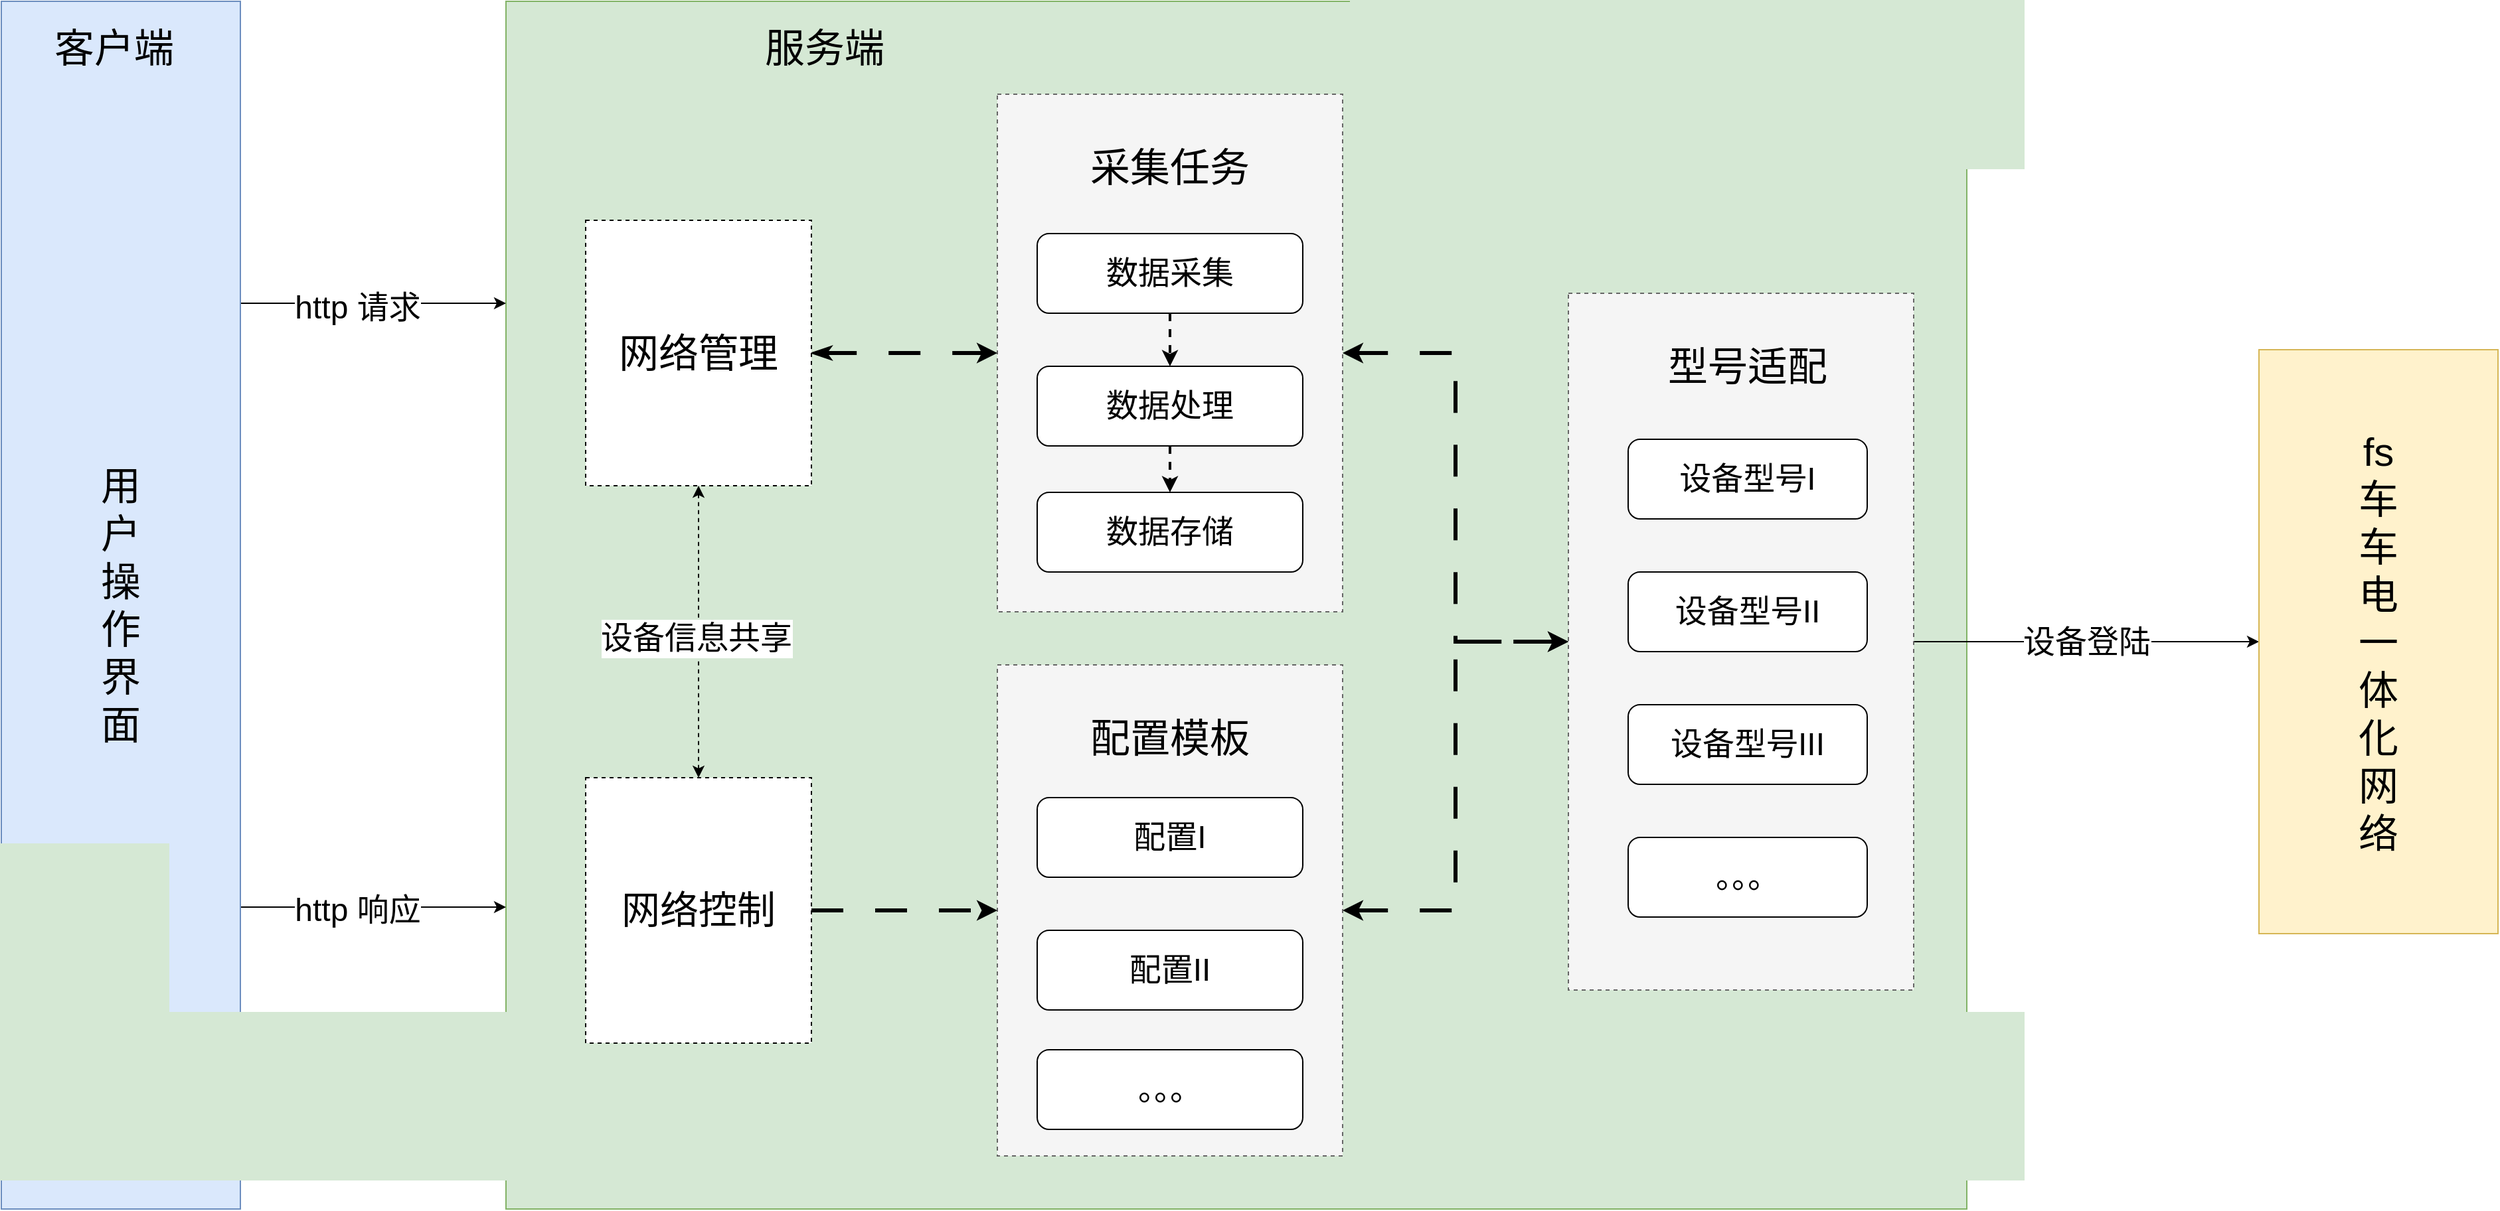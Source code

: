 <mxfile version="24.7.6">
  <diagram name="第 1 页" id="Sc8AZfU7z5k_QVntz5r8">
    <mxGraphModel dx="3457" dy="1900" grid="1" gridSize="10" guides="1" tooltips="1" connect="1" arrows="1" fold="1" page="1" pageScale="1" pageWidth="3300" pageHeight="2339" math="0" shadow="0">
      <root>
        <mxCell id="0" />
        <mxCell id="1" parent="0" />
        <mxCell id="0-Oj3ZAZoXtaCAc17YSH-42" value="" style="rounded=0;whiteSpace=wrap;html=1;fillColor=#d5e8d4;strokeColor=#82b366;" vertex="1" parent="1">
          <mxGeometry x="1410" y="640" width="1100" height="910" as="geometry" />
        </mxCell>
        <mxCell id="0-Oj3ZAZoXtaCAc17YSH-38" style="edgeStyle=orthogonalEdgeStyle;rounded=0;orthogonalLoop=1;jettySize=auto;html=1;entryX=0;entryY=0.5;entryDx=0;entryDy=0;startArrow=classic;startFill=1;strokeWidth=3;dashed=1;dashPattern=8 8;" edge="1" parent="1" source="0-Oj3ZAZoXtaCAc17YSH-33" target="0-Oj3ZAZoXtaCAc17YSH-27">
          <mxGeometry relative="1" as="geometry" />
        </mxCell>
        <mxCell id="0-Oj3ZAZoXtaCAc17YSH-33" value="" style="rounded=0;whiteSpace=wrap;html=1;dashed=1;fillColor=#f5f5f5;fontColor=#333333;strokeColor=#666666;" vertex="1" parent="1">
          <mxGeometry x="1780" y="1140" width="260" height="370" as="geometry" />
        </mxCell>
        <mxCell id="0-Oj3ZAZoXtaCAc17YSH-37" style="edgeStyle=orthogonalEdgeStyle;rounded=0;orthogonalLoop=1;jettySize=auto;html=1;exitX=1;exitY=0.5;exitDx=0;exitDy=0;entryX=0;entryY=0.5;entryDx=0;entryDy=0;startArrow=classic;startFill=1;strokeWidth=3;dashed=1;dashPattern=8 8;" edge="1" parent="1" source="0-Oj3ZAZoXtaCAc17YSH-29" target="0-Oj3ZAZoXtaCAc17YSH-27">
          <mxGeometry relative="1" as="geometry" />
        </mxCell>
        <mxCell id="0-Oj3ZAZoXtaCAc17YSH-29" value="" style="rounded=0;whiteSpace=wrap;html=1;fillColor=#f5f5f5;dashed=1;fontColor=#333333;strokeColor=#666666;" vertex="1" parent="1">
          <mxGeometry x="1780" y="710" width="260" height="390" as="geometry" />
        </mxCell>
        <mxCell id="0-Oj3ZAZoXtaCAc17YSH-39" style="edgeStyle=orthogonalEdgeStyle;rounded=0;orthogonalLoop=1;jettySize=auto;html=1;exitX=1;exitY=0.5;exitDx=0;exitDy=0;" edge="1" parent="1" source="0-Oj3ZAZoXtaCAc17YSH-27" target="0-Oj3ZAZoXtaCAc17YSH-6">
          <mxGeometry relative="1" as="geometry" />
        </mxCell>
        <mxCell id="0-Oj3ZAZoXtaCAc17YSH-54" value="&lt;font style=&quot;font-size: 24px;&quot;&gt;设备登陆&lt;/font&gt;" style="edgeLabel;html=1;align=center;verticalAlign=middle;resizable=0;points=[];" vertex="1" connectable="0" parent="0-Oj3ZAZoXtaCAc17YSH-39">
          <mxGeometry x="-0.131" relative="1" as="geometry">
            <mxPoint x="17" as="offset" />
          </mxGeometry>
        </mxCell>
        <mxCell id="0-Oj3ZAZoXtaCAc17YSH-27" value="" style="rounded=0;whiteSpace=wrap;html=1;dashed=1;fillColor=#f5f5f5;fontColor=#333333;strokeColor=#666666;" vertex="1" parent="1">
          <mxGeometry x="2210" y="860" width="260" height="525" as="geometry" />
        </mxCell>
        <mxCell id="0-Oj3ZAZoXtaCAc17YSH-44" style="edgeStyle=orthogonalEdgeStyle;rounded=0;orthogonalLoop=1;jettySize=auto;html=1;exitX=1;exitY=0.75;exitDx=0;exitDy=0;entryX=0;entryY=0.75;entryDx=0;entryDy=0;" edge="1" parent="1" source="0-Oj3ZAZoXtaCAc17YSH-1" target="0-Oj3ZAZoXtaCAc17YSH-42">
          <mxGeometry relative="1" as="geometry" />
        </mxCell>
        <mxCell id="0-Oj3ZAZoXtaCAc17YSH-55" value="&lt;font style=&quot;font-size: 24px;&quot;&gt;http 响应&lt;/font&gt;" style="edgeLabel;html=1;align=center;verticalAlign=middle;resizable=0;points=[];" vertex="1" connectable="0" parent="0-Oj3ZAZoXtaCAc17YSH-44">
          <mxGeometry x="-0.12" y="-2" relative="1" as="geometry">
            <mxPoint as="offset" />
          </mxGeometry>
        </mxCell>
        <mxCell id="0-Oj3ZAZoXtaCAc17YSH-45" style="edgeStyle=orthogonalEdgeStyle;rounded=0;orthogonalLoop=1;jettySize=auto;html=1;exitX=1;exitY=0.25;exitDx=0;exitDy=0;entryX=0;entryY=0.25;entryDx=0;entryDy=0;" edge="1" parent="1" source="0-Oj3ZAZoXtaCAc17YSH-1" target="0-Oj3ZAZoXtaCAc17YSH-42">
          <mxGeometry relative="1" as="geometry" />
        </mxCell>
        <mxCell id="0-Oj3ZAZoXtaCAc17YSH-46" value="&lt;font style=&quot;font-size: 24px;&quot;&gt;http 请求&lt;/font&gt;" style="edgeLabel;html=1;align=center;verticalAlign=middle;resizable=0;points=[];" vertex="1" connectable="0" parent="0-Oj3ZAZoXtaCAc17YSH-45">
          <mxGeometry x="-0.124" y="-3" relative="1" as="geometry">
            <mxPoint as="offset" />
          </mxGeometry>
        </mxCell>
        <mxCell id="0-Oj3ZAZoXtaCAc17YSH-1" value="&lt;span style=&quot;font-size: 30px;&quot;&gt;用&lt;/span&gt;&lt;div&gt;&lt;span style=&quot;font-size: 30px;&quot;&gt;户&lt;/span&gt;&lt;/div&gt;&lt;div&gt;&lt;span style=&quot;font-size: 30px;&quot;&gt;操&lt;/span&gt;&lt;/div&gt;&lt;div&gt;&lt;span style=&quot;font-size: 30px;&quot;&gt;作&lt;/span&gt;&lt;/div&gt;&lt;div&gt;&lt;span style=&quot;font-size: 30px;&quot;&gt;界&lt;/span&gt;&lt;/div&gt;&lt;div&gt;&lt;span style=&quot;font-size: 30px;&quot;&gt;面&lt;/span&gt;&lt;/div&gt;" style="rounded=0;whiteSpace=wrap;html=1;fillColor=#dae8fc;strokeColor=#6c8ebf;" vertex="1" parent="1">
          <mxGeometry x="1030" y="640" width="180" height="910" as="geometry" />
        </mxCell>
        <mxCell id="0-Oj3ZAZoXtaCAc17YSH-41" style="edgeStyle=orthogonalEdgeStyle;rounded=0;orthogonalLoop=1;jettySize=auto;html=1;entryX=0;entryY=0.5;entryDx=0;entryDy=0;startArrow=classicThin;startFill=1;strokeWidth=3;dashed=1;dashPattern=8 8;" edge="1" parent="1" source="0-Oj3ZAZoXtaCAc17YSH-3" target="0-Oj3ZAZoXtaCAc17YSH-29">
          <mxGeometry relative="1" as="geometry" />
        </mxCell>
        <mxCell id="0-Oj3ZAZoXtaCAc17YSH-51" style="edgeStyle=orthogonalEdgeStyle;rounded=0;orthogonalLoop=1;jettySize=auto;html=1;entryX=0.5;entryY=0;entryDx=0;entryDy=0;startArrow=classic;startFill=1;dashed=1;" edge="1" parent="1" source="0-Oj3ZAZoXtaCAc17YSH-3" target="0-Oj3ZAZoXtaCAc17YSH-16">
          <mxGeometry relative="1" as="geometry" />
        </mxCell>
        <mxCell id="0-Oj3ZAZoXtaCAc17YSH-52" value="&lt;font style=&quot;font-size: 24px;&quot;&gt;设备信息共享&lt;/font&gt;" style="edgeLabel;html=1;align=center;verticalAlign=middle;resizable=0;points=[];" vertex="1" connectable="0" parent="0-Oj3ZAZoXtaCAc17YSH-51">
          <mxGeometry x="0.045" y="-2" relative="1" as="geometry">
            <mxPoint as="offset" />
          </mxGeometry>
        </mxCell>
        <mxCell id="0-Oj3ZAZoXtaCAc17YSH-3" value="&lt;font style=&quot;font-size: 30px;&quot;&gt;网络管理&lt;/font&gt;" style="rounded=0;whiteSpace=wrap;html=1;dashed=1;" vertex="1" parent="1">
          <mxGeometry x="1470" y="805" width="170" height="200" as="geometry" />
        </mxCell>
        <mxCell id="0-Oj3ZAZoXtaCAc17YSH-6" value="&lt;font style=&quot;font-size: 30px;&quot;&gt;fs&lt;/font&gt;&lt;div&gt;&lt;font style=&quot;font-size: 30px;&quot;&gt;车&lt;/font&gt;&lt;/div&gt;&lt;div&gt;&lt;font style=&quot;font-size: 30px;&quot;&gt;车&lt;/font&gt;&lt;/div&gt;&lt;div&gt;&lt;font style=&quot;font-size: 30px;&quot;&gt;电&lt;/font&gt;&lt;/div&gt;&lt;div&gt;&lt;font style=&quot;font-size: 30px;&quot;&gt;一&lt;/font&gt;&lt;/div&gt;&lt;div&gt;&lt;font style=&quot;font-size: 30px;&quot;&gt;体&lt;/font&gt;&lt;/div&gt;&lt;div&gt;&lt;font style=&quot;font-size: 30px;&quot;&gt;化&lt;/font&gt;&lt;/div&gt;&lt;div&gt;&lt;font style=&quot;font-size: 30px;&quot;&gt;网&lt;/font&gt;&lt;/div&gt;&lt;div&gt;&lt;font style=&quot;font-size: 30px;&quot;&gt;络&lt;/font&gt;&lt;/div&gt;" style="rounded=0;whiteSpace=wrap;html=1;fillColor=#fff2cc;strokeColor=#d6b656;" vertex="1" parent="1">
          <mxGeometry x="2730" y="902.5" width="180" height="440" as="geometry" />
        </mxCell>
        <mxCell id="0-Oj3ZAZoXtaCAc17YSH-35" style="edgeStyle=orthogonalEdgeStyle;rounded=0;orthogonalLoop=1;jettySize=auto;html=1;strokeWidth=2;dashed=1;" edge="1" parent="1" source="0-Oj3ZAZoXtaCAc17YSH-8" target="0-Oj3ZAZoXtaCAc17YSH-9">
          <mxGeometry relative="1" as="geometry" />
        </mxCell>
        <mxCell id="0-Oj3ZAZoXtaCAc17YSH-8" value="&lt;font style=&quot;font-size: 24px;&quot;&gt;数据采集&lt;/font&gt;" style="rounded=1;whiteSpace=wrap;html=1;" vertex="1" parent="1">
          <mxGeometry x="1810" y="815" width="200" height="60" as="geometry" />
        </mxCell>
        <mxCell id="0-Oj3ZAZoXtaCAc17YSH-36" style="edgeStyle=orthogonalEdgeStyle;rounded=0;orthogonalLoop=1;jettySize=auto;html=1;exitX=0.5;exitY=1;exitDx=0;exitDy=0;entryX=0.5;entryY=0;entryDx=0;entryDy=0;strokeWidth=2;dashed=1;" edge="1" parent="1" source="0-Oj3ZAZoXtaCAc17YSH-9" target="0-Oj3ZAZoXtaCAc17YSH-10">
          <mxGeometry relative="1" as="geometry" />
        </mxCell>
        <mxCell id="0-Oj3ZAZoXtaCAc17YSH-9" value="&lt;font style=&quot;font-size: 24px;&quot;&gt;数据处理&lt;/font&gt;" style="rounded=1;whiteSpace=wrap;html=1;" vertex="1" parent="1">
          <mxGeometry x="1810" y="915" width="200" height="60" as="geometry" />
        </mxCell>
        <mxCell id="0-Oj3ZAZoXtaCAc17YSH-10" value="&lt;font style=&quot;font-size: 24px;&quot;&gt;数据存储&lt;/font&gt;" style="rounded=1;whiteSpace=wrap;html=1;" vertex="1" parent="1">
          <mxGeometry x="1810" y="1010" width="200" height="60" as="geometry" />
        </mxCell>
        <mxCell id="0-Oj3ZAZoXtaCAc17YSH-11" value="&lt;font style=&quot;font-size: 24px;&quot;&gt;设备型号I&lt;/font&gt;" style="rounded=1;whiteSpace=wrap;html=1;" vertex="1" parent="1">
          <mxGeometry x="2255" y="970" width="180" height="60" as="geometry" />
        </mxCell>
        <mxCell id="0-Oj3ZAZoXtaCAc17YSH-40" style="edgeStyle=orthogonalEdgeStyle;rounded=0;orthogonalLoop=1;jettySize=auto;html=1;entryX=0;entryY=0.5;entryDx=0;entryDy=0;strokeWidth=3;dashed=1;dashPattern=8 8;" edge="1" parent="1" source="0-Oj3ZAZoXtaCAc17YSH-16" target="0-Oj3ZAZoXtaCAc17YSH-33">
          <mxGeometry relative="1" as="geometry" />
        </mxCell>
        <mxCell id="0-Oj3ZAZoXtaCAc17YSH-16" value="&lt;font style=&quot;font-size: 29px;&quot;&gt;网络控制&lt;/font&gt;" style="rounded=0;whiteSpace=wrap;html=1;dashed=1;" vertex="1" parent="1">
          <mxGeometry x="1470" y="1225" width="170" height="200" as="geometry" />
        </mxCell>
        <mxCell id="0-Oj3ZAZoXtaCAc17YSH-18" value="&lt;font style=&quot;font-size: 24px;&quot;&gt;配置I&lt;/font&gt;" style="rounded=1;whiteSpace=wrap;html=1;" vertex="1" parent="1">
          <mxGeometry x="1810" y="1240" width="200" height="60" as="geometry" />
        </mxCell>
        <mxCell id="0-Oj3ZAZoXtaCAc17YSH-19" value="&lt;font style=&quot;font-size: 24px;&quot;&gt;配置II&lt;/font&gt;" style="rounded=1;whiteSpace=wrap;html=1;" vertex="1" parent="1">
          <mxGeometry x="1810" y="1340" width="200" height="60" as="geometry" />
        </mxCell>
        <mxCell id="0-Oj3ZAZoXtaCAc17YSH-20" value="&lt;font style=&quot;font-size: 24px;&quot;&gt;。。。&lt;/font&gt;" style="rounded=1;whiteSpace=wrap;html=1;" vertex="1" parent="1">
          <mxGeometry x="1810" y="1430" width="200" height="60" as="geometry" />
        </mxCell>
        <mxCell id="0-Oj3ZAZoXtaCAc17YSH-24" value="&lt;font style=&quot;font-size: 24px;&quot;&gt;设备型号II&lt;/font&gt;" style="rounded=1;whiteSpace=wrap;html=1;" vertex="1" parent="1">
          <mxGeometry x="2255" y="1070" width="180" height="60" as="geometry" />
        </mxCell>
        <mxCell id="0-Oj3ZAZoXtaCAc17YSH-25" value="&lt;font style=&quot;font-size: 24px;&quot;&gt;设备型号III&lt;/font&gt;" style="rounded=1;whiteSpace=wrap;html=1;" vertex="1" parent="1">
          <mxGeometry x="2255" y="1170" width="180" height="60" as="geometry" />
        </mxCell>
        <mxCell id="0-Oj3ZAZoXtaCAc17YSH-26" value="&lt;font style=&quot;font-size: 24px;&quot;&gt;。。。&lt;/font&gt;" style="rounded=1;whiteSpace=wrap;html=1;" vertex="1" parent="1">
          <mxGeometry x="2255" y="1270" width="180" height="60" as="geometry" />
        </mxCell>
        <mxCell id="0-Oj3ZAZoXtaCAc17YSH-28" value="&lt;font style=&quot;font-size: 30px;&quot;&gt;型号适配&lt;/font&gt;" style="text;html=1;align=center;verticalAlign=middle;whiteSpace=wrap;rounded=0;strokeWidth=2;" vertex="1" parent="1">
          <mxGeometry x="2225" y="900" width="240" height="30" as="geometry" />
        </mxCell>
        <mxCell id="0-Oj3ZAZoXtaCAc17YSH-32" value="&lt;font style=&quot;font-size: 30px;&quot;&gt;采集任务&lt;/font&gt;" style="text;html=1;align=center;verticalAlign=middle;whiteSpace=wrap;rounded=0;strokeWidth=2;" vertex="1" parent="1">
          <mxGeometry x="1790" y="750" width="240" height="30" as="geometry" />
        </mxCell>
        <mxCell id="0-Oj3ZAZoXtaCAc17YSH-34" value="&lt;font style=&quot;font-size: 30px;&quot;&gt;配置模板&lt;/font&gt;" style="text;html=1;align=center;verticalAlign=middle;whiteSpace=wrap;rounded=0;strokeWidth=2;" vertex="1" parent="1">
          <mxGeometry x="1790" y="1180" width="240" height="30" as="geometry" />
        </mxCell>
        <mxCell id="0-Oj3ZAZoXtaCAc17YSH-56" value="&lt;font style=&quot;font-size: 30px;&quot;&gt;客户端&lt;/font&gt;" style="text;html=1;align=center;verticalAlign=middle;whiteSpace=wrap;rounded=0;" vertex="1" parent="1">
          <mxGeometry x="1050" y="660" width="130" height="30" as="geometry" />
        </mxCell>
        <mxCell id="0-Oj3ZAZoXtaCAc17YSH-57" value="&lt;font style=&quot;font-size: 30px;&quot;&gt;服务端&lt;/font&gt;" style="text;html=1;align=center;verticalAlign=middle;whiteSpace=wrap;rounded=0;" vertex="1" parent="1">
          <mxGeometry x="1585" y="660" width="130" height="30" as="geometry" />
        </mxCell>
      </root>
    </mxGraphModel>
  </diagram>
</mxfile>
